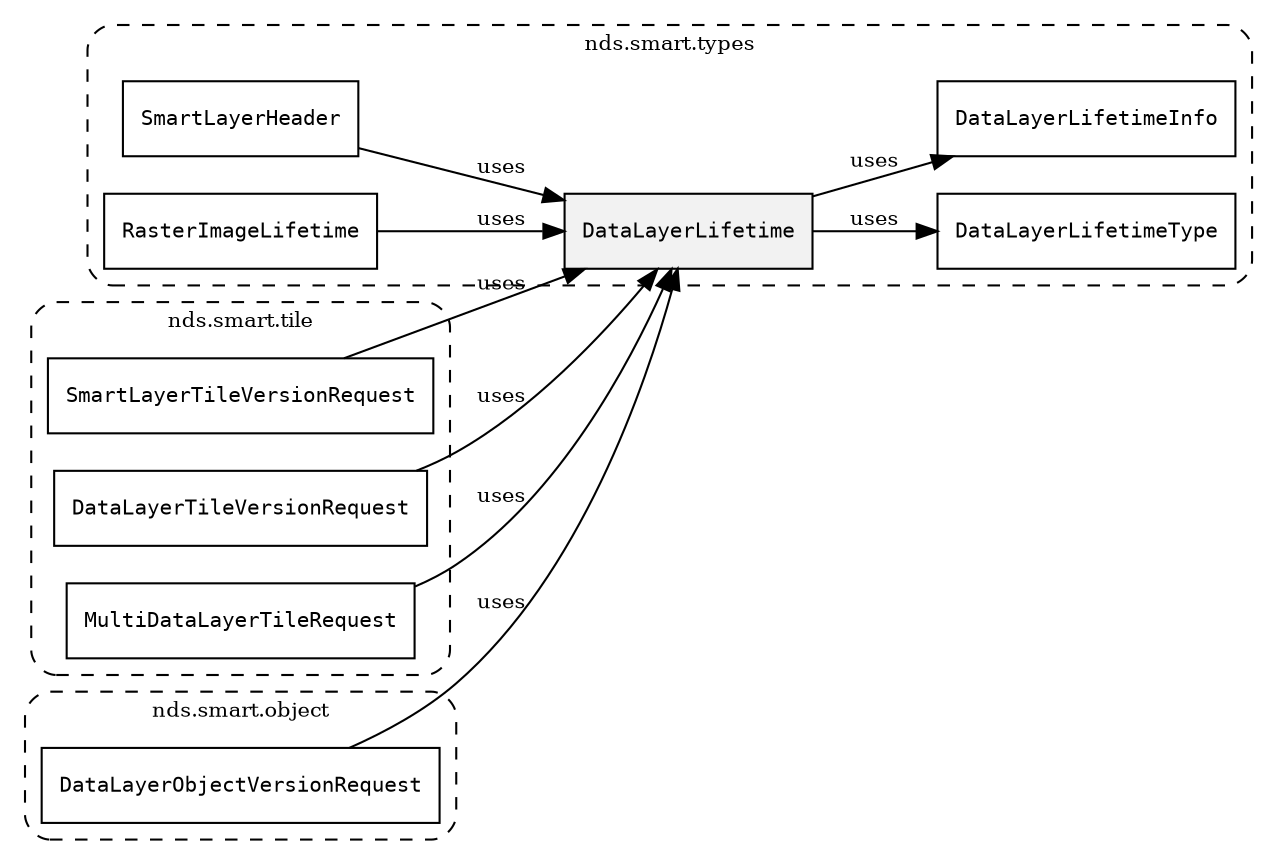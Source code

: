 /**
 * This dot file creates symbol collaboration diagram for DataLayerLifetime.
 */
digraph ZSERIO
{
    node [shape=box, fontsize=10];
    rankdir="LR";
    fontsize=10;
    tooltip="DataLayerLifetime collaboration diagram";

    subgraph "cluster_nds.smart.types"
    {
        style="dashed, rounded";
        label="nds.smart.types";
        tooltip="Package nds.smart.types";
        href="../../../content/packages/nds.smart.types.html#Package-nds-smart-types";
        target="_parent";

        "DataLayerLifetime" [style="filled", fillcolor="#0000000D", target="_parent", label=<<font face="monospace"><table align="center" border="0" cellspacing="0" cellpadding="0"><tr><td href="../../../content/packages/nds.smart.types.html#Structure-DataLayerLifetime" title="Structure defined in nds.smart.types">DataLayerLifetime</td></tr></table></font>>];
        "DataLayerLifetimeType" [target="_parent", label=<<font face="monospace"><table align="center" border="0" cellspacing="0" cellpadding="0"><tr><td href="../../../content/packages/nds.smart.types.html#Enum-DataLayerLifetimeType" title="Enum defined in nds.smart.types">DataLayerLifetimeType</td></tr></table></font>>];
        "DataLayerLifetimeInfo" [target="_parent", label=<<font face="monospace"><table align="center" border="0" cellspacing="0" cellpadding="0"><tr><td href="../../../content/packages/nds.smart.types.html#Choice-DataLayerLifetimeInfo" title="Choice defined in nds.smart.types">DataLayerLifetimeInfo</td></tr></table></font>>];
        "SmartLayerHeader" [target="_parent", label=<<font face="monospace"><table align="center" border="0" cellspacing="0" cellpadding="0"><tr><td href="../../../content/packages/nds.smart.types.html#Structure-SmartLayerHeader" title="Structure defined in nds.smart.types">SmartLayerHeader</td></tr></table></font>>];
        "RasterImageLifetime" [target="_parent", label=<<font face="monospace"><table align="center" border="0" cellspacing="0" cellpadding="0"><tr><td href="../../../content/packages/nds.smart.types.html#Subtype-RasterImageLifetime" title="Subtype defined in nds.smart.types">RasterImageLifetime</td></tr></table></font>>];
    }

    subgraph "cluster_nds.smart.tile"
    {
        style="dashed, rounded";
        label="nds.smart.tile";
        tooltip="Package nds.smart.tile";
        href="../../../content/packages/nds.smart.tile.html#Package-nds-smart-tile";
        target="_parent";

        "SmartLayerTileVersionRequest" [target="_parent", label=<<font face="monospace"><table align="center" border="0" cellspacing="0" cellpadding="0"><tr><td href="../../../content/packages/nds.smart.tile.html#Structure-SmartLayerTileVersionRequest" title="Structure defined in nds.smart.tile">SmartLayerTileVersionRequest</td></tr></table></font>>];
        "DataLayerTileVersionRequest" [target="_parent", label=<<font face="monospace"><table align="center" border="0" cellspacing="0" cellpadding="0"><tr><td href="../../../content/packages/nds.smart.tile.html#Structure-DataLayerTileVersionRequest" title="Structure defined in nds.smart.tile">DataLayerTileVersionRequest</td></tr></table></font>>];
        "MultiDataLayerTileRequest" [target="_parent", label=<<font face="monospace"><table align="center" border="0" cellspacing="0" cellpadding="0"><tr><td href="../../../content/packages/nds.smart.tile.html#Structure-MultiDataLayerTileRequest" title="Structure defined in nds.smart.tile">MultiDataLayerTileRequest</td></tr></table></font>>];
    }

    subgraph "cluster_nds.smart.object"
    {
        style="dashed, rounded";
        label="nds.smart.object";
        tooltip="Package nds.smart.object";
        href="../../../content/packages/nds.smart.object.html#Package-nds-smart-object";
        target="_parent";

        "DataLayerObjectVersionRequest" [target="_parent", label=<<font face="monospace"><table align="center" border="0" cellspacing="0" cellpadding="0"><tr><td href="../../../content/packages/nds.smart.object.html#Structure-DataLayerObjectVersionRequest" title="Structure defined in nds.smart.object">DataLayerObjectVersionRequest</td></tr></table></font>>];
    }

    "DataLayerLifetime" -> "DataLayerLifetimeType" [label="uses", fontsize=10];
    "DataLayerLifetime" -> "DataLayerLifetimeInfo" [label="uses", fontsize=10];
    "SmartLayerTileVersionRequest" -> "DataLayerLifetime" [label="uses", fontsize=10];
    "DataLayerTileVersionRequest" -> "DataLayerLifetime" [label="uses", fontsize=10];
    "MultiDataLayerTileRequest" -> "DataLayerLifetime" [label="uses", fontsize=10];
    "SmartLayerHeader" -> "DataLayerLifetime" [label="uses", fontsize=10];
    "RasterImageLifetime" -> "DataLayerLifetime" [label="uses", fontsize=10];
    "DataLayerObjectVersionRequest" -> "DataLayerLifetime" [label="uses", fontsize=10];
}
